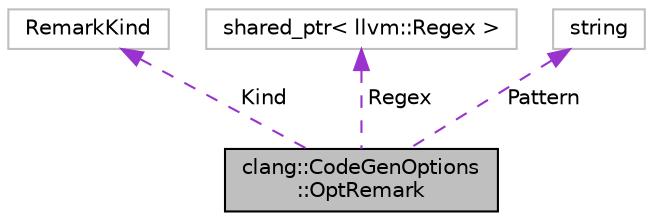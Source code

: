 digraph "clang::CodeGenOptions::OptRemark"
{
 // LATEX_PDF_SIZE
  bgcolor="transparent";
  edge [fontname="Helvetica",fontsize="10",labelfontname="Helvetica",labelfontsize="10"];
  node [fontname="Helvetica",fontsize="10",shape=record];
  Node1 [label="clang::CodeGenOptions\l::OptRemark",height=0.2,width=0.4,color="black", fillcolor="grey75", style="filled", fontcolor="black",tooltip="Optimization remark with an optional regular expression pattern."];
  Node2 -> Node1 [dir="back",color="darkorchid3",fontsize="10",style="dashed",label=" Kind" ,fontname="Helvetica"];
  Node2 [label="RemarkKind",height=0.2,width=0.4,color="grey75",tooltip=" "];
  Node3 -> Node1 [dir="back",color="darkorchid3",fontsize="10",style="dashed",label=" Regex" ,fontname="Helvetica"];
  Node3 [label="shared_ptr\< llvm::Regex \>",height=0.2,width=0.4,color="grey75",tooltip=" "];
  Node4 -> Node1 [dir="back",color="darkorchid3",fontsize="10",style="dashed",label=" Pattern" ,fontname="Helvetica"];
  Node4 [label="string",height=0.2,width=0.4,color="grey75",tooltip=" "];
}
